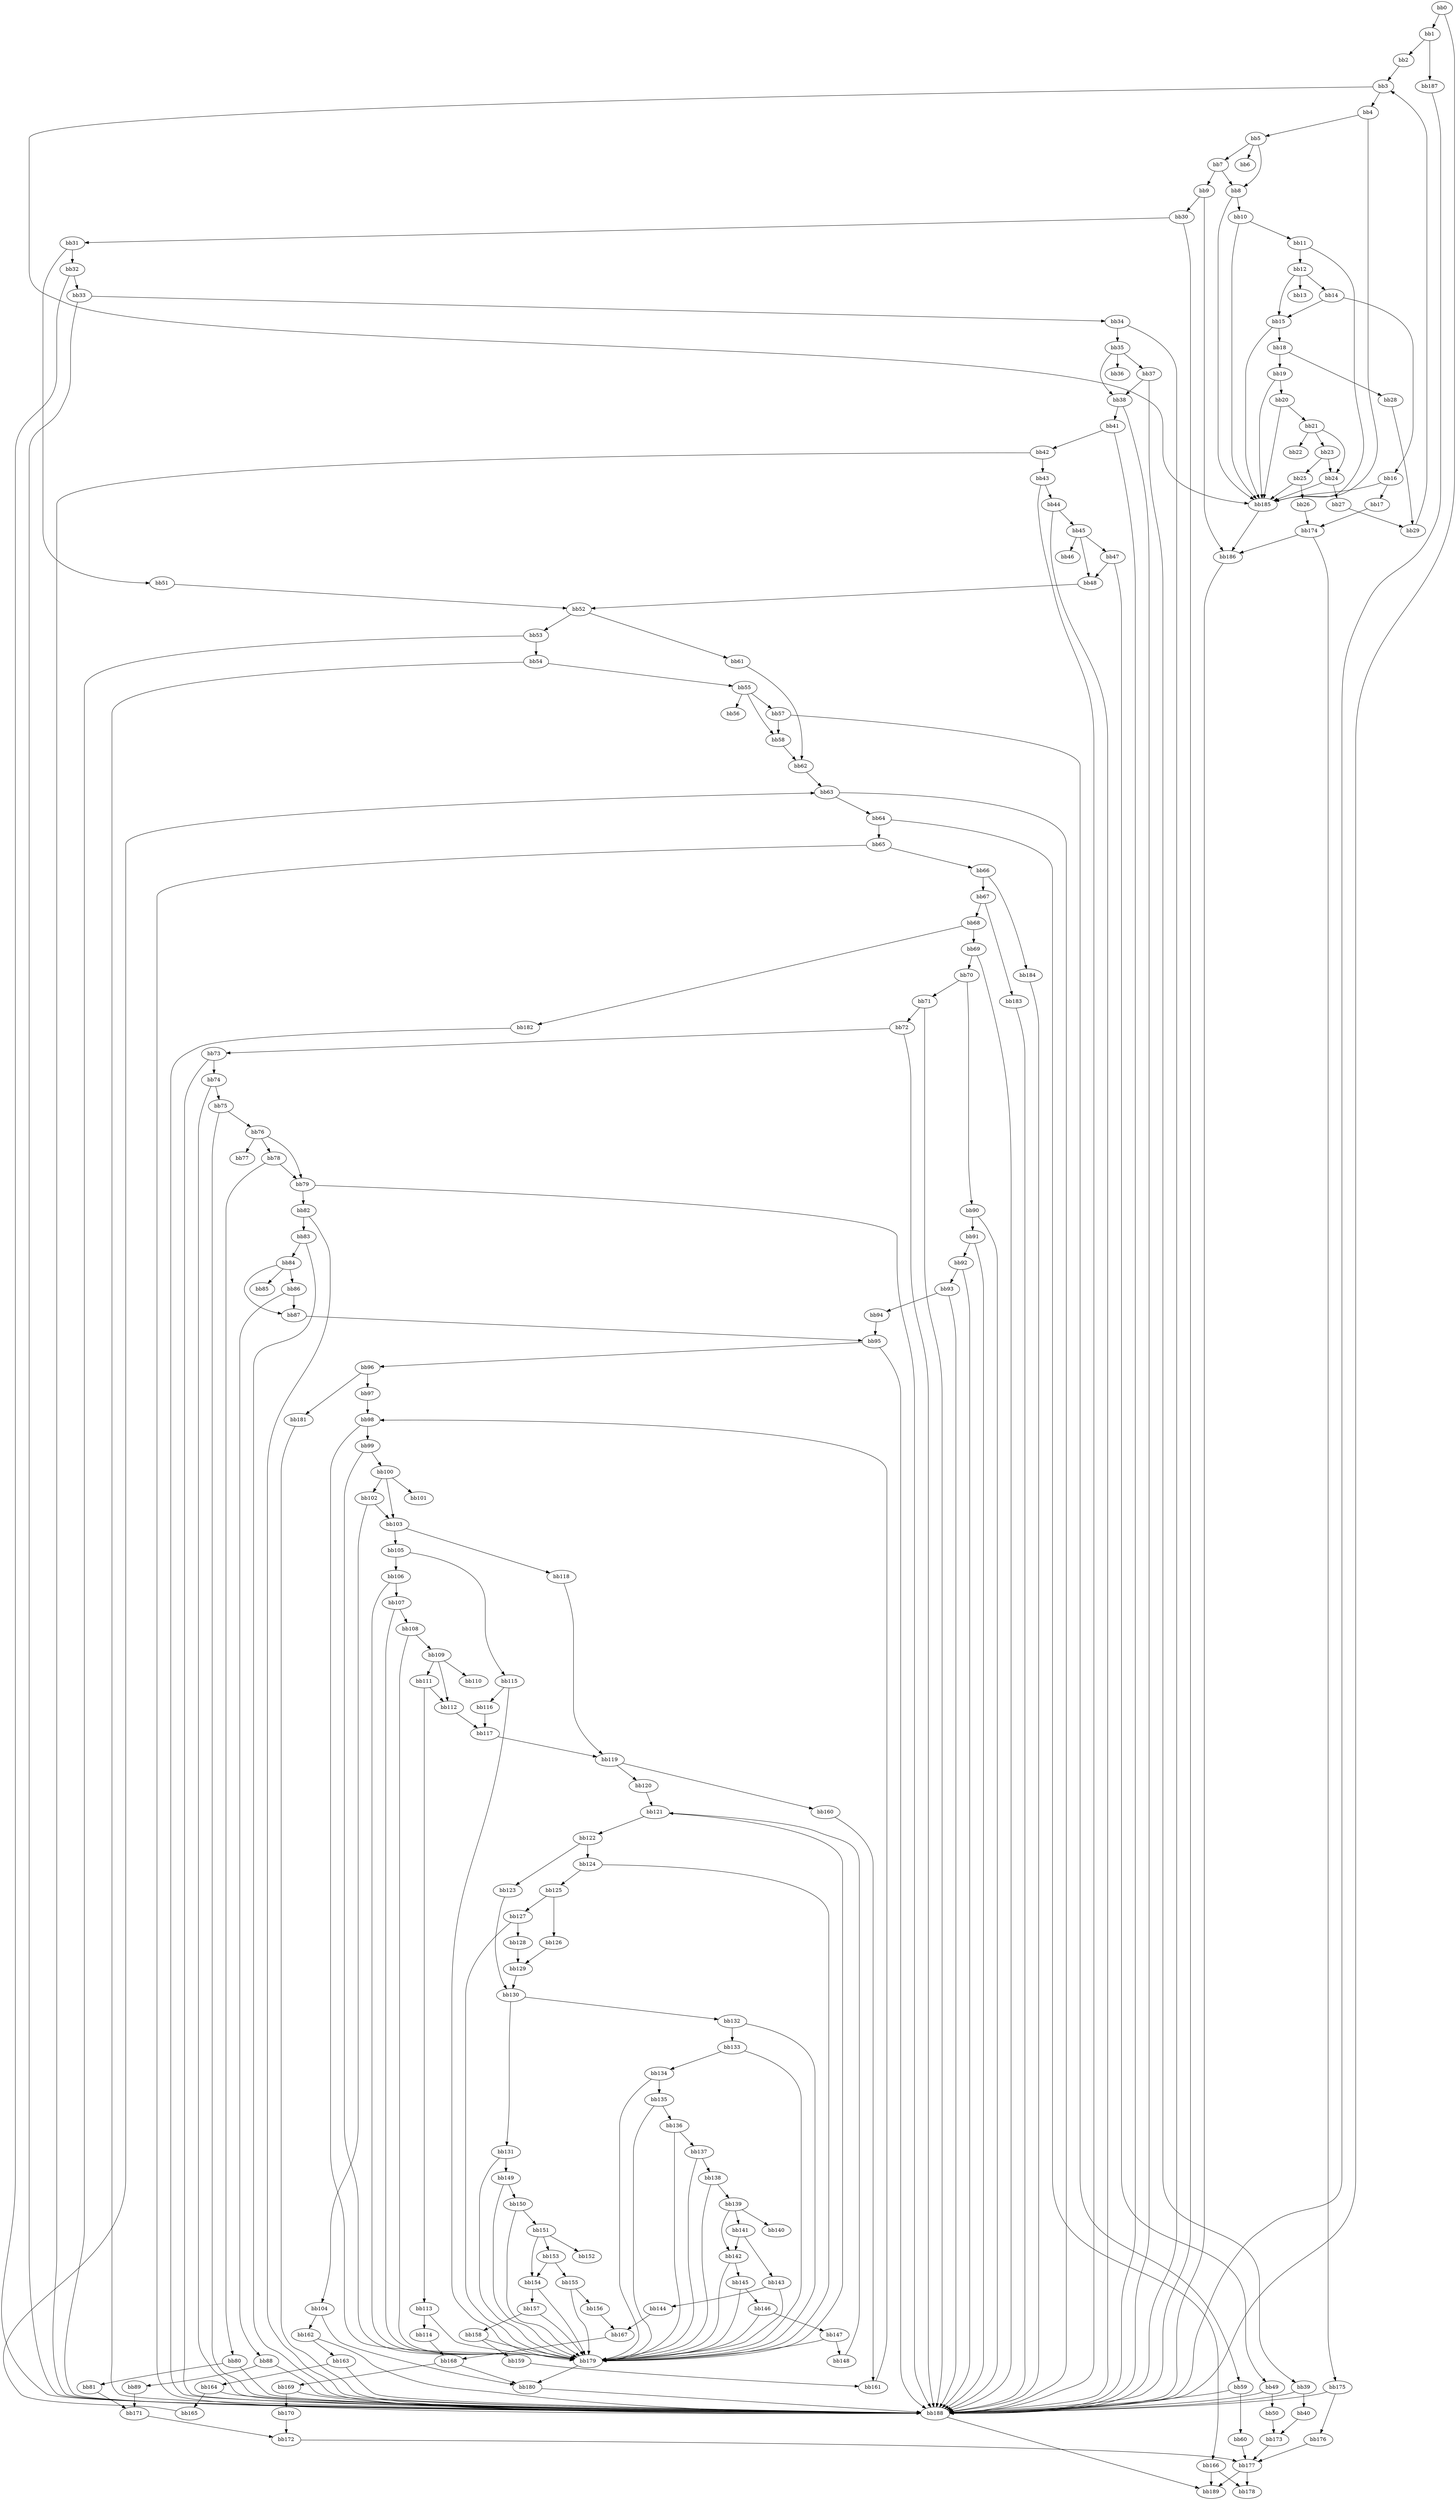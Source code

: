 digraph {
    0 [ label = "bb0\l" ]
    1 [ label = "bb1\l" ]
    2 [ label = "bb2\l" ]
    3 [ label = "bb3\l" ]
    4 [ label = "bb4\l" ]
    5 [ label = "bb5\l" ]
    6 [ label = "bb6\l" ]
    7 [ label = "bb7\l" ]
    8 [ label = "bb8\l" ]
    9 [ label = "bb9\l" ]
    10 [ label = "bb10\l" ]
    11 [ label = "bb11\l" ]
    12 [ label = "bb12\l" ]
    13 [ label = "bb13\l" ]
    14 [ label = "bb14\l" ]
    15 [ label = "bb15\l" ]
    16 [ label = "bb16\l" ]
    17 [ label = "bb17\l" ]
    18 [ label = "bb18\l" ]
    19 [ label = "bb19\l" ]
    20 [ label = "bb20\l" ]
    21 [ label = "bb21\l" ]
    22 [ label = "bb22\l" ]
    23 [ label = "bb23\l" ]
    24 [ label = "bb24\l" ]
    25 [ label = "bb25\l" ]
    26 [ label = "bb26\l" ]
    27 [ label = "bb27\l" ]
    28 [ label = "bb28\l" ]
    29 [ label = "bb29\l" ]
    30 [ label = "bb30\l" ]
    31 [ label = "bb31\l" ]
    32 [ label = "bb32\l" ]
    33 [ label = "bb33\l" ]
    34 [ label = "bb34\l" ]
    35 [ label = "bb35\l" ]
    36 [ label = "bb36\l" ]
    37 [ label = "bb37\l" ]
    38 [ label = "bb38\l" ]
    39 [ label = "bb39\l" ]
    40 [ label = "bb40\l" ]
    41 [ label = "bb41\l" ]
    42 [ label = "bb42\l" ]
    43 [ label = "bb43\l" ]
    44 [ label = "bb44\l" ]
    45 [ label = "bb45\l" ]
    46 [ label = "bb46\l" ]
    47 [ label = "bb47\l" ]
    48 [ label = "bb48\l" ]
    49 [ label = "bb49\l" ]
    50 [ label = "bb50\l" ]
    51 [ label = "bb51\l" ]
    52 [ label = "bb52\l" ]
    53 [ label = "bb53\l" ]
    54 [ label = "bb54\l" ]
    55 [ label = "bb55\l" ]
    56 [ label = "bb56\l" ]
    57 [ label = "bb57\l" ]
    58 [ label = "bb58\l" ]
    59 [ label = "bb59\l" ]
    60 [ label = "bb60\l" ]
    61 [ label = "bb61\l" ]
    62 [ label = "bb62\l" ]
    63 [ label = "bb63\l" ]
    64 [ label = "bb64\l" ]
    65 [ label = "bb65\l" ]
    66 [ label = "bb66\l" ]
    67 [ label = "bb67\l" ]
    68 [ label = "bb68\l" ]
    69 [ label = "bb69\l" ]
    70 [ label = "bb70\l" ]
    71 [ label = "bb71\l" ]
    72 [ label = "bb72\l" ]
    73 [ label = "bb73\l" ]
    74 [ label = "bb74\l" ]
    75 [ label = "bb75\l" ]
    76 [ label = "bb76\l" ]
    77 [ label = "bb77\l" ]
    78 [ label = "bb78\l" ]
    79 [ label = "bb79\l" ]
    80 [ label = "bb80\l" ]
    81 [ label = "bb81\l" ]
    82 [ label = "bb82\l" ]
    83 [ label = "bb83\l" ]
    84 [ label = "bb84\l" ]
    85 [ label = "bb85\l" ]
    86 [ label = "bb86\l" ]
    87 [ label = "bb87\l" ]
    88 [ label = "bb88\l" ]
    89 [ label = "bb89\l" ]
    90 [ label = "bb90\l" ]
    91 [ label = "bb91\l" ]
    92 [ label = "bb92\l" ]
    93 [ label = "bb93\l" ]
    94 [ label = "bb94\l" ]
    95 [ label = "bb95\l" ]
    96 [ label = "bb96\l" ]
    97 [ label = "bb97\l" ]
    98 [ label = "bb98\l" ]
    99 [ label = "bb99\l" ]
    100 [ label = "bb100\l" ]
    101 [ label = "bb101\l" ]
    102 [ label = "bb102\l" ]
    103 [ label = "bb103\l" ]
    104 [ label = "bb104\l" ]
    105 [ label = "bb105\l" ]
    106 [ label = "bb106\l" ]
    107 [ label = "bb107\l" ]
    108 [ label = "bb108\l" ]
    109 [ label = "bb109\l" ]
    110 [ label = "bb110\l" ]
    111 [ label = "bb111\l" ]
    112 [ label = "bb112\l" ]
    113 [ label = "bb113\l" ]
    114 [ label = "bb114\l" ]
    115 [ label = "bb115\l" ]
    116 [ label = "bb116\l" ]
    117 [ label = "bb117\l" ]
    118 [ label = "bb118\l" ]
    119 [ label = "bb119\l" ]
    120 [ label = "bb120\l" ]
    121 [ label = "bb121\l" ]
    122 [ label = "bb122\l" ]
    123 [ label = "bb123\l" ]
    124 [ label = "bb124\l" ]
    125 [ label = "bb125\l" ]
    126 [ label = "bb126\l" ]
    127 [ label = "bb127\l" ]
    128 [ label = "bb128\l" ]
    129 [ label = "bb129\l" ]
    130 [ label = "bb130\l" ]
    131 [ label = "bb131\l" ]
    132 [ label = "bb132\l" ]
    133 [ label = "bb133\l" ]
    134 [ label = "bb134\l" ]
    135 [ label = "bb135\l" ]
    136 [ label = "bb136\l" ]
    137 [ label = "bb137\l" ]
    138 [ label = "bb138\l" ]
    139 [ label = "bb139\l" ]
    140 [ label = "bb140\l" ]
    141 [ label = "bb141\l" ]
    142 [ label = "bb142\l" ]
    143 [ label = "bb143\l" ]
    144 [ label = "bb144\l" ]
    145 [ label = "bb145\l" ]
    146 [ label = "bb146\l" ]
    147 [ label = "bb147\l" ]
    148 [ label = "bb148\l" ]
    149 [ label = "bb149\l" ]
    150 [ label = "bb150\l" ]
    151 [ label = "bb151\l" ]
    152 [ label = "bb152\l" ]
    153 [ label = "bb153\l" ]
    154 [ label = "bb154\l" ]
    155 [ label = "bb155\l" ]
    156 [ label = "bb156\l" ]
    157 [ label = "bb157\l" ]
    158 [ label = "bb158\l" ]
    159 [ label = "bb159\l" ]
    160 [ label = "bb160\l" ]
    161 [ label = "bb161\l" ]
    162 [ label = "bb162\l" ]
    163 [ label = "bb163\l" ]
    164 [ label = "bb164\l" ]
    165 [ label = "bb165\l" ]
    166 [ label = "bb166\l" ]
    167 [ label = "bb167\l" ]
    168 [ label = "bb168\l" ]
    169 [ label = "bb169\l" ]
    170 [ label = "bb170\l" ]
    171 [ label = "bb171\l" ]
    172 [ label = "bb172\l" ]
    173 [ label = "bb173\l" ]
    174 [ label = "bb174\l" ]
    175 [ label = "bb175\l" ]
    176 [ label = "bb176\l" ]
    177 [ label = "bb177\l" ]
    178 [ label = "bb178\l" ]
    179 [ label = "bb179\l" ]
    180 [ label = "bb180\l" ]
    181 [ label = "bb181\l" ]
    182 [ label = "bb182\l" ]
    183 [ label = "bb183\l" ]
    184 [ label = "bb184\l" ]
    185 [ label = "bb185\l" ]
    186 [ label = "bb186\l" ]
    187 [ label = "bb187\l" ]
    188 [ label = "bb188\l" ]
    189 [ label = "bb189\l" ]
    0 -> 1 [ ]
    0 -> 188 [ ]
    1 -> 2 [ ]
    1 -> 187 [ ]
    2 -> 3 [ ]
    3 -> 4 [ ]
    3 -> 185 [ ]
    4 -> 5 [ ]
    4 -> 185 [ ]
    5 -> 6 [ ]
    5 -> 7 [ ]
    5 -> 8 [ ]
    7 -> 8 [ ]
    7 -> 9 [ ]
    8 -> 10 [ ]
    8 -> 185 [ ]
    9 -> 30 [ ]
    9 -> 186 [ ]
    10 -> 11 [ ]
    10 -> 185 [ ]
    11 -> 12 [ ]
    11 -> 185 [ ]
    12 -> 13 [ ]
    12 -> 14 [ ]
    12 -> 15 [ ]
    14 -> 15 [ ]
    14 -> 16 [ ]
    15 -> 18 [ ]
    15 -> 185 [ ]
    16 -> 17 [ ]
    16 -> 185 [ ]
    17 -> 174 [ ]
    18 -> 19 [ ]
    18 -> 28 [ ]
    19 -> 20 [ ]
    19 -> 185 [ ]
    20 -> 21 [ ]
    20 -> 185 [ ]
    21 -> 22 [ ]
    21 -> 23 [ ]
    21 -> 24 [ ]
    23 -> 24 [ ]
    23 -> 25 [ ]
    24 -> 27 [ ]
    24 -> 185 [ ]
    25 -> 26 [ ]
    25 -> 185 [ ]
    26 -> 174 [ ]
    27 -> 29 [ ]
    28 -> 29 [ ]
    29 -> 3 [ ]
    30 -> 31 [ ]
    30 -> 188 [ ]
    31 -> 32 [ ]
    31 -> 51 [ ]
    32 -> 33 [ ]
    32 -> 188 [ ]
    33 -> 34 [ ]
    33 -> 188 [ ]
    34 -> 35 [ ]
    34 -> 188 [ ]
    35 -> 36 [ ]
    35 -> 37 [ ]
    35 -> 38 [ ]
    37 -> 38 [ ]
    37 -> 39 [ ]
    38 -> 41 [ ]
    38 -> 188 [ ]
    39 -> 40 [ ]
    39 -> 188 [ ]
    40 -> 173 [ ]
    41 -> 42 [ ]
    41 -> 188 [ ]
    42 -> 43 [ ]
    42 -> 188 [ ]
    43 -> 44 [ ]
    43 -> 188 [ ]
    44 -> 45 [ ]
    44 -> 188 [ ]
    45 -> 46 [ ]
    45 -> 47 [ ]
    45 -> 48 [ ]
    47 -> 48 [ ]
    47 -> 49 [ ]
    48 -> 52 [ ]
    49 -> 50 [ ]
    49 -> 188 [ ]
    50 -> 173 [ ]
    51 -> 52 [ ]
    52 -> 53 [ ]
    52 -> 61 [ ]
    53 -> 54 [ ]
    53 -> 188 [ ]
    54 -> 55 [ ]
    54 -> 188 [ ]
    55 -> 56 [ ]
    55 -> 57 [ ]
    55 -> 58 [ ]
    57 -> 58 [ ]
    57 -> 59 [ ]
    58 -> 62 [ ]
    59 -> 60 [ ]
    59 -> 188 [ ]
    60 -> 177 [ ]
    61 -> 62 [ ]
    62 -> 63 [ ]
    63 -> 64 [ ]
    63 -> 188 [ ]
    64 -> 65 [ ]
    64 -> 166 [ ]
    65 -> 66 [ ]
    65 -> 188 [ ]
    66 -> 67 [ ]
    66 -> 184 [ ]
    67 -> 68 [ ]
    67 -> 183 [ ]
    68 -> 69 [ ]
    68 -> 182 [ ]
    69 -> 70 [ ]
    69 -> 188 [ ]
    70 -> 71 [ ]
    70 -> 90 [ ]
    71 -> 72 [ ]
    71 -> 188 [ ]
    72 -> 73 [ ]
    72 -> 188 [ ]
    73 -> 74 [ ]
    73 -> 188 [ ]
    74 -> 75 [ ]
    74 -> 188 [ ]
    75 -> 76 [ ]
    75 -> 188 [ ]
    76 -> 77 [ ]
    76 -> 78 [ ]
    76 -> 79 [ ]
    78 -> 79 [ ]
    78 -> 80 [ ]
    79 -> 82 [ ]
    79 -> 188 [ ]
    80 -> 81 [ ]
    80 -> 188 [ ]
    81 -> 171 [ ]
    82 -> 83 [ ]
    82 -> 188 [ ]
    83 -> 84 [ ]
    83 -> 188 [ ]
    84 -> 85 [ ]
    84 -> 86 [ ]
    84 -> 87 [ ]
    86 -> 87 [ ]
    86 -> 88 [ ]
    87 -> 95 [ ]
    88 -> 89 [ ]
    88 -> 188 [ ]
    89 -> 171 [ ]
    90 -> 91 [ ]
    90 -> 188 [ ]
    91 -> 92 [ ]
    91 -> 188 [ ]
    92 -> 93 [ ]
    92 -> 188 [ ]
    93 -> 94 [ ]
    93 -> 188 [ ]
    94 -> 95 [ ]
    95 -> 96 [ ]
    95 -> 188 [ ]
    96 -> 97 [ ]
    96 -> 181 [ ]
    97 -> 98 [ ]
    98 -> 99 [ ]
    98 -> 179 [ ]
    99 -> 100 [ ]
    99 -> 179 [ ]
    100 -> 101 [ ]
    100 -> 102 [ ]
    100 -> 103 [ ]
    102 -> 103 [ ]
    102 -> 104 [ ]
    103 -> 105 [ ]
    103 -> 118 [ ]
    104 -> 162 [ ]
    104 -> 180 [ ]
    105 -> 106 [ ]
    105 -> 115 [ ]
    106 -> 107 [ ]
    106 -> 179 [ ]
    107 -> 108 [ ]
    107 -> 179 [ ]
    108 -> 109 [ ]
    108 -> 179 [ ]
    109 -> 110 [ ]
    109 -> 111 [ ]
    109 -> 112 [ ]
    111 -> 112 [ ]
    111 -> 113 [ ]
    112 -> 117 [ ]
    113 -> 114 [ ]
    113 -> 179 [ ]
    114 -> 168 [ ]
    115 -> 116 [ ]
    115 -> 179 [ ]
    116 -> 117 [ ]
    117 -> 119 [ ]
    118 -> 119 [ ]
    119 -> 120 [ ]
    119 -> 160 [ ]
    120 -> 121 [ ]
    121 -> 122 [ ]
    121 -> 179 [ ]
    122 -> 123 [ ]
    122 -> 124 [ ]
    123 -> 130 [ ]
    124 -> 125 [ ]
    124 -> 179 [ ]
    125 -> 126 [ ]
    125 -> 127 [ ]
    126 -> 129 [ ]
    127 -> 128 [ ]
    127 -> 179 [ ]
    128 -> 129 [ ]
    129 -> 130 [ ]
    130 -> 131 [ ]
    130 -> 132 [ ]
    131 -> 149 [ ]
    131 -> 179 [ ]
    132 -> 133 [ ]
    132 -> 179 [ ]
    133 -> 134 [ ]
    133 -> 179 [ ]
    134 -> 135 [ ]
    134 -> 179 [ ]
    135 -> 136 [ ]
    135 -> 179 [ ]
    136 -> 137 [ ]
    136 -> 179 [ ]
    137 -> 138 [ ]
    137 -> 179 [ ]
    138 -> 139 [ ]
    138 -> 179 [ ]
    139 -> 140 [ ]
    139 -> 141 [ ]
    139 -> 142 [ ]
    141 -> 142 [ ]
    141 -> 143 [ ]
    142 -> 145 [ ]
    142 -> 179 [ ]
    143 -> 144 [ ]
    143 -> 179 [ ]
    144 -> 167 [ ]
    145 -> 146 [ ]
    145 -> 179 [ ]
    146 -> 147 [ ]
    146 -> 179 [ ]
    147 -> 148 [ ]
    147 -> 179 [ ]
    148 -> 121 [ ]
    149 -> 150 [ ]
    149 -> 179 [ ]
    150 -> 151 [ ]
    150 -> 179 [ ]
    151 -> 152 [ ]
    151 -> 153 [ ]
    151 -> 154 [ ]
    153 -> 154 [ ]
    153 -> 155 [ ]
    154 -> 157 [ ]
    154 -> 179 [ ]
    155 -> 156 [ ]
    155 -> 179 [ ]
    156 -> 167 [ ]
    157 -> 158 [ ]
    157 -> 179 [ ]
    158 -> 159 [ ]
    158 -> 179 [ ]
    159 -> 161 [ ]
    160 -> 161 [ ]
    161 -> 98 [ ]
    162 -> 163 [ ]
    162 -> 188 [ ]
    163 -> 164 [ ]
    163 -> 188 [ ]
    164 -> 165 [ ]
    164 -> 188 [ ]
    165 -> 63 [ ]
    166 -> 178 [ ]
    166 -> 189 [ ]
    167 -> 168 [ ]
    168 -> 169 [ ]
    168 -> 180 [ ]
    169 -> 170 [ ]
    169 -> 188 [ ]
    170 -> 172 [ ]
    171 -> 172 [ ]
    172 -> 177 [ ]
    173 -> 177 [ ]
    174 -> 175 [ ]
    174 -> 186 [ ]
    175 -> 176 [ ]
    175 -> 188 [ ]
    176 -> 177 [ ]
    177 -> 178 [ ]
    177 -> 189 [ ]
    179 -> 180 [ ]
    180 -> 188 [ ]
    181 -> 188 [ ]
    182 -> 188 [ ]
    183 -> 188 [ ]
    184 -> 188 [ ]
    185 -> 186 [ ]
    186 -> 188 [ ]
    187 -> 188 [ ]
    188 -> 189 [ ]
}

